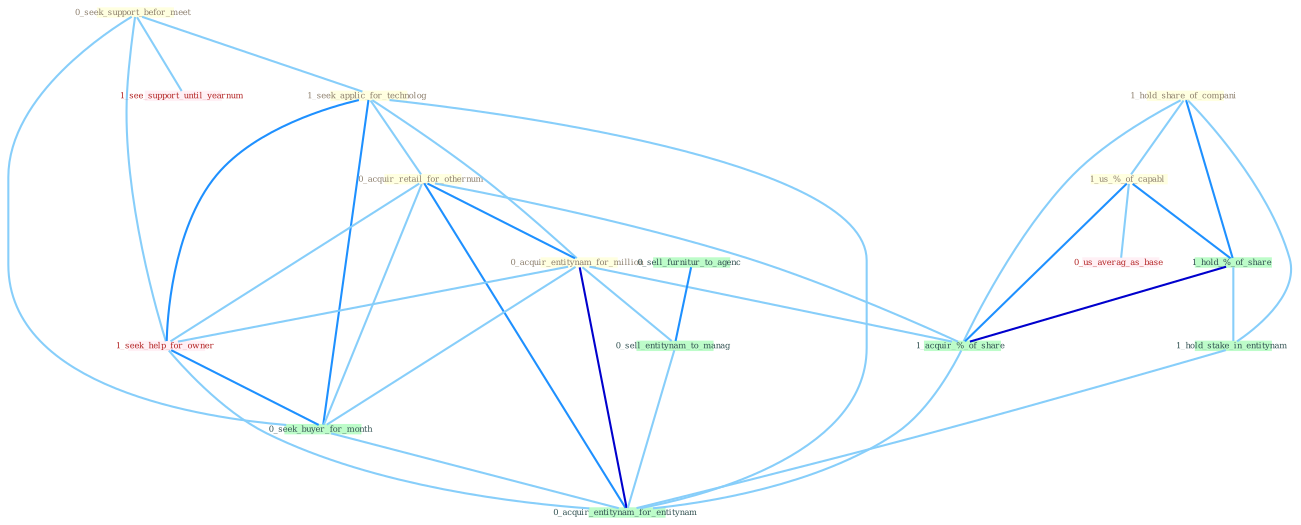 Graph G{ 
    node
    [shape=polygon,style=filled,width=.5,height=.06,color="#BDFCC9",fixedsize=true,fontsize=4,
    fontcolor="#2f4f4f"];
    {node
    [color="#ffffe0", fontcolor="#8b7d6b"] "0_seek_support_befor_meet " "1_seek_applic_for_technolog " "1_hold_share_of_compani " "0_acquir_retail_for_othernum " "0_acquir_entitynam_for_million " "1_us_%_of_capabl "}
{node [color="#fff0f5", fontcolor="#b22222"] "1_seek_help_for_owner " "1_see_support_until_yearnum " "0_us_averag_as_base "}
edge [color="#B0E2FF"];

	"0_seek_support_befor_meet " -- "1_seek_applic_for_technolog " [w="1", color="#87cefa" ];
	"0_seek_support_befor_meet " -- "1_seek_help_for_owner " [w="1", color="#87cefa" ];
	"0_seek_support_befor_meet " -- "0_seek_buyer_for_month " [w="1", color="#87cefa" ];
	"0_seek_support_befor_meet " -- "1_see_support_until_yearnum " [w="1", color="#87cefa" ];
	"1_seek_applic_for_technolog " -- "0_acquir_retail_for_othernum " [w="1", color="#87cefa" ];
	"1_seek_applic_for_technolog " -- "0_acquir_entitynam_for_million " [w="1", color="#87cefa" ];
	"1_seek_applic_for_technolog " -- "1_seek_help_for_owner " [w="2", color="#1e90ff" , len=0.8];
	"1_seek_applic_for_technolog " -- "0_seek_buyer_for_month " [w="2", color="#1e90ff" , len=0.8];
	"1_seek_applic_for_technolog " -- "0_acquir_entitynam_for_entitynam " [w="1", color="#87cefa" ];
	"1_hold_share_of_compani " -- "1_us_%_of_capabl " [w="1", color="#87cefa" ];
	"1_hold_share_of_compani " -- "1_hold_%_of_share " [w="2", color="#1e90ff" , len=0.8];
	"1_hold_share_of_compani " -- "1_hold_stake_in_entitynam " [w="1", color="#87cefa" ];
	"1_hold_share_of_compani " -- "1_acquir_%_of_share " [w="1", color="#87cefa" ];
	"0_acquir_retail_for_othernum " -- "0_acquir_entitynam_for_million " [w="2", color="#1e90ff" , len=0.8];
	"0_acquir_retail_for_othernum " -- "1_seek_help_for_owner " [w="1", color="#87cefa" ];
	"0_acquir_retail_for_othernum " -- "0_seek_buyer_for_month " [w="1", color="#87cefa" ];
	"0_acquir_retail_for_othernum " -- "1_acquir_%_of_share " [w="1", color="#87cefa" ];
	"0_acquir_retail_for_othernum " -- "0_acquir_entitynam_for_entitynam " [w="2", color="#1e90ff" , len=0.8];
	"0_acquir_entitynam_for_million " -- "1_seek_help_for_owner " [w="1", color="#87cefa" ];
	"0_acquir_entitynam_for_million " -- "0_seek_buyer_for_month " [w="1", color="#87cefa" ];
	"0_acquir_entitynam_for_million " -- "1_acquir_%_of_share " [w="1", color="#87cefa" ];
	"0_acquir_entitynam_for_million " -- "0_sell_entitynam_to_manag " [w="1", color="#87cefa" ];
	"0_acquir_entitynam_for_million " -- "0_acquir_entitynam_for_entitynam " [w="3", color="#0000cd" , len=0.6];
	"1_us_%_of_capabl " -- "1_hold_%_of_share " [w="2", color="#1e90ff" , len=0.8];
	"1_us_%_of_capabl " -- "1_acquir_%_of_share " [w="2", color="#1e90ff" , len=0.8];
	"1_us_%_of_capabl " -- "0_us_averag_as_base " [w="1", color="#87cefa" ];
	"1_hold_%_of_share " -- "1_hold_stake_in_entitynam " [w="1", color="#87cefa" ];
	"1_hold_%_of_share " -- "1_acquir_%_of_share " [w="3", color="#0000cd" , len=0.6];
	"1_hold_stake_in_entitynam " -- "0_acquir_entitynam_for_entitynam " [w="1", color="#87cefa" ];
	"1_seek_help_for_owner " -- "0_seek_buyer_for_month " [w="2", color="#1e90ff" , len=0.8];
	"1_seek_help_for_owner " -- "0_acquir_entitynam_for_entitynam " [w="1", color="#87cefa" ];
	"0_seek_buyer_for_month " -- "0_acquir_entitynam_for_entitynam " [w="1", color="#87cefa" ];
	"1_acquir_%_of_share " -- "0_acquir_entitynam_for_entitynam " [w="1", color="#87cefa" ];
	"0_sell_furnitur_to_agenc " -- "0_sell_entitynam_to_manag " [w="2", color="#1e90ff" , len=0.8];
	"0_sell_entitynam_to_manag " -- "0_acquir_entitynam_for_entitynam " [w="1", color="#87cefa" ];
}